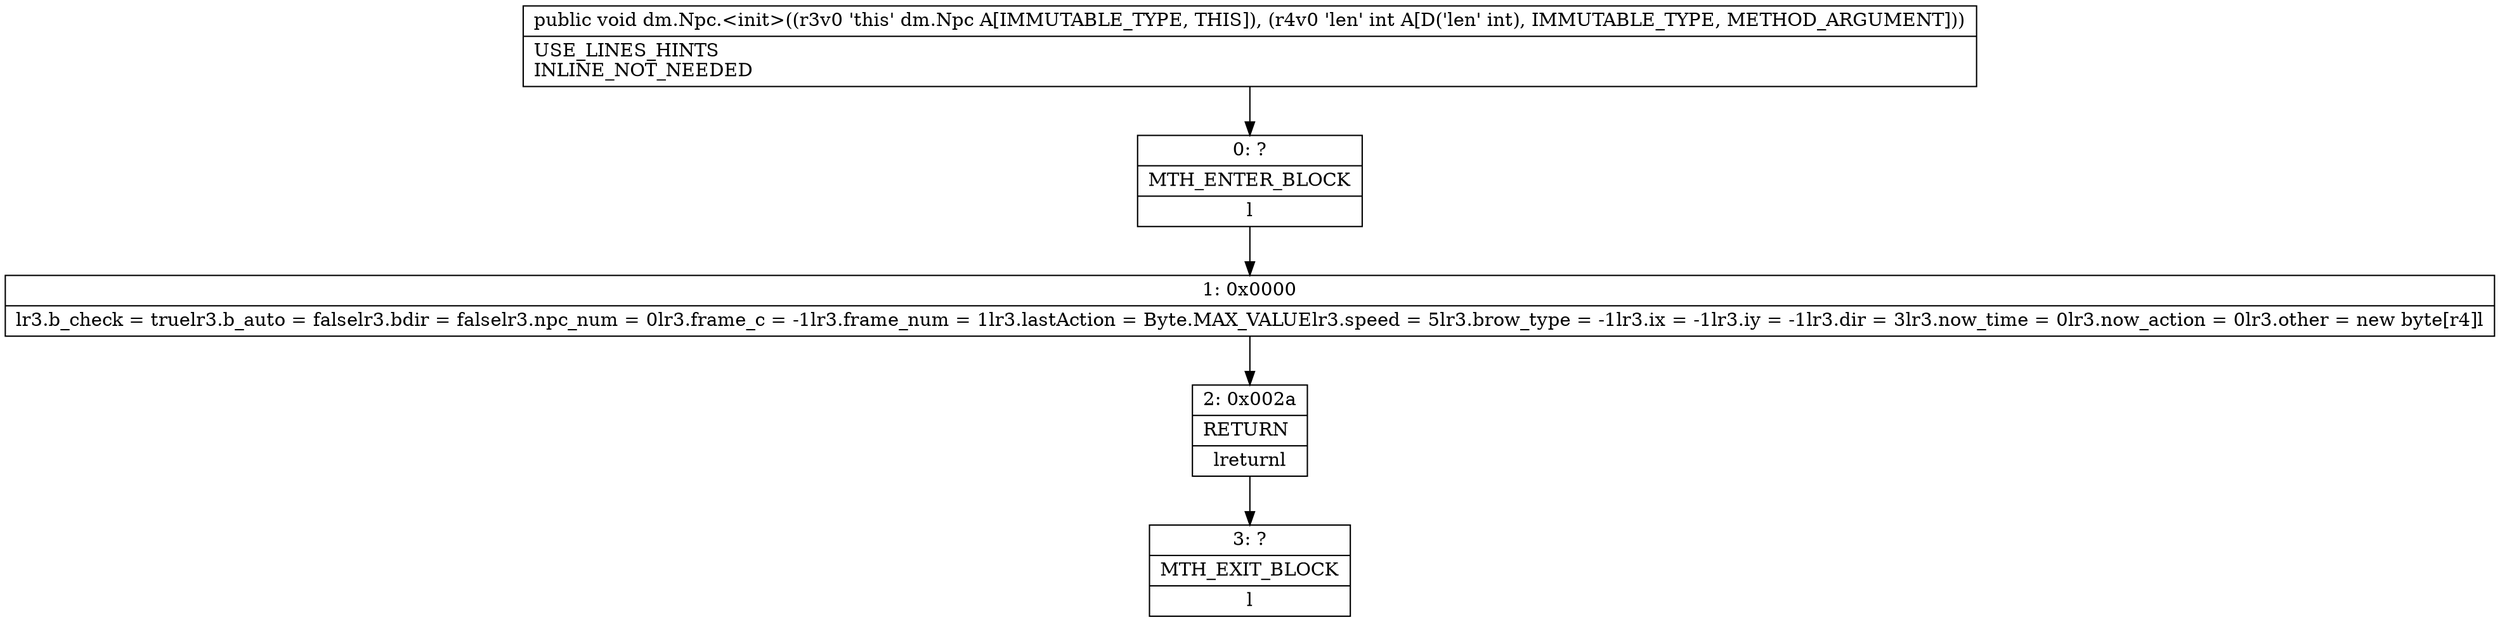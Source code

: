 digraph "CFG fordm.Npc.\<init\>(I)V" {
Node_0 [shape=record,label="{0\:\ ?|MTH_ENTER_BLOCK\l|l}"];
Node_1 [shape=record,label="{1\:\ 0x0000|lr3.b_check = truelr3.b_auto = falselr3.bdir = falselr3.npc_num = 0lr3.frame_c = \-1lr3.frame_num = 1lr3.lastAction = Byte.MAX_VALUElr3.speed = 5lr3.brow_type = \-1lr3.ix = \-1lr3.iy = \-1lr3.dir = 3lr3.now_time = 0lr3.now_action = 0lr3.other = new byte[r4]l}"];
Node_2 [shape=record,label="{2\:\ 0x002a|RETURN\l|lreturnl}"];
Node_3 [shape=record,label="{3\:\ ?|MTH_EXIT_BLOCK\l|l}"];
MethodNode[shape=record,label="{public void dm.Npc.\<init\>((r3v0 'this' dm.Npc A[IMMUTABLE_TYPE, THIS]), (r4v0 'len' int A[D('len' int), IMMUTABLE_TYPE, METHOD_ARGUMENT]))  | USE_LINES_HINTS\lINLINE_NOT_NEEDED\l}"];
MethodNode -> Node_0;
Node_0 -> Node_1;
Node_1 -> Node_2;
Node_2 -> Node_3;
}

